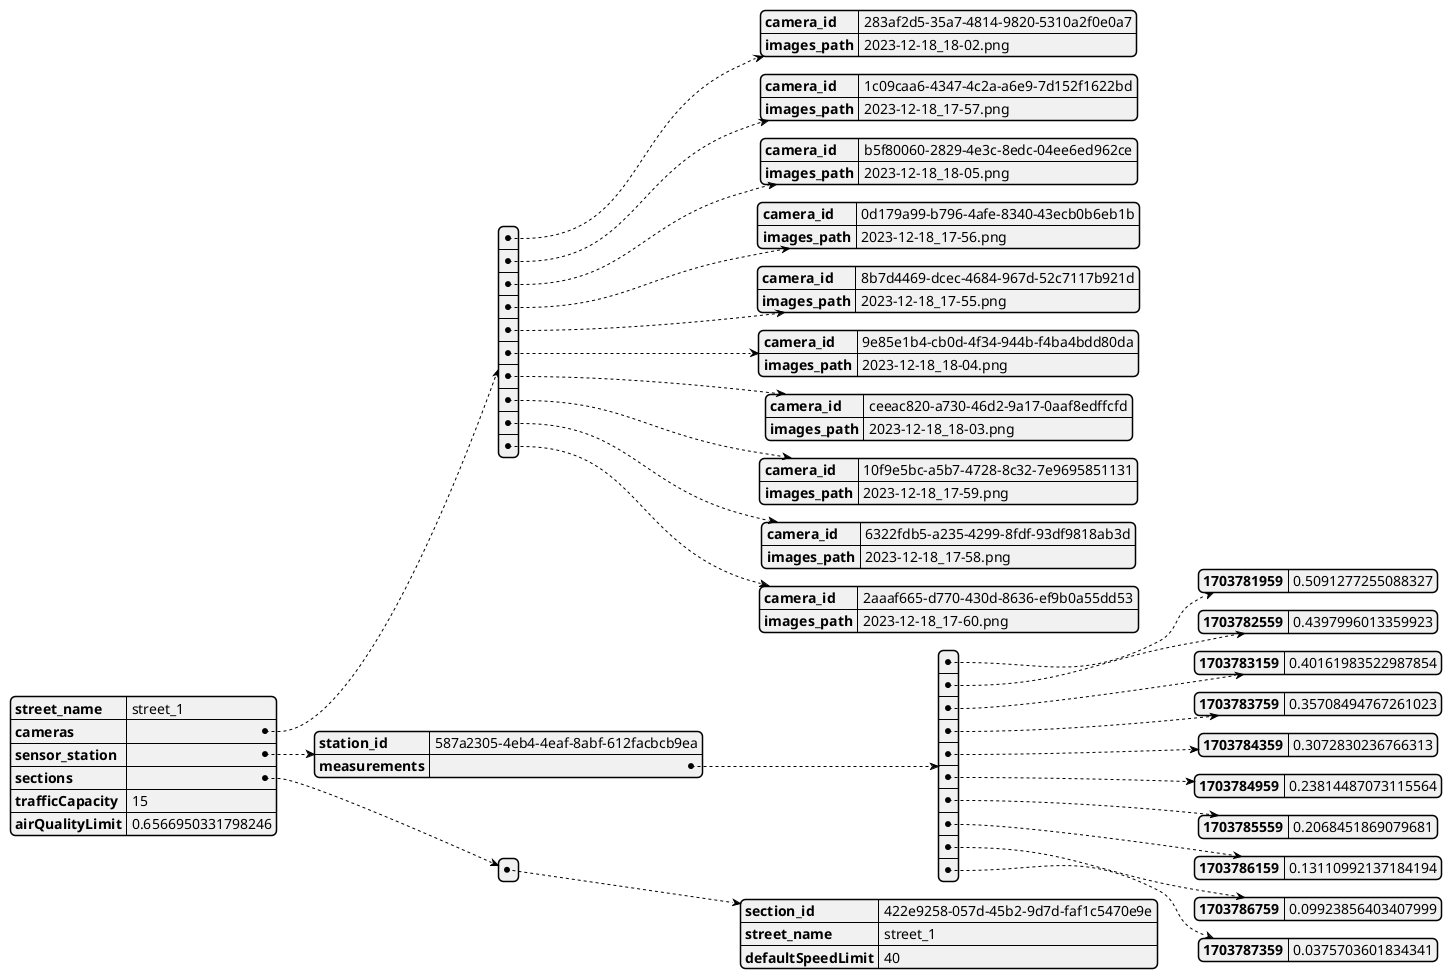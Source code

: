 @startjson
{
    "street_name": "street_1",
    "cameras": [
      {
        "camera_id": "283af2d5-35a7-4814-9820-5310a2f0e0a7",
        "images_path": "2023-12-18_18-02.png"
      },
      {
        "camera_id": "1c09caa6-4347-4c2a-a6e9-7d152f1622bd",
        "images_path": "2023-12-18_17-57.png"
      },
      {
        "camera_id": "b5f80060-2829-4e3c-8edc-04ee6ed962ce",
        "images_path": "2023-12-18_18-05.png"
      },
      {
        "camera_id": "0d179a99-b796-4afe-8340-43ecb0b6eb1b",
        "images_path": "2023-12-18_17-56.png"
      },
      {
        "camera_id": "8b7d4469-dcec-4684-967d-52c7117b921d",
        "images_path": "2023-12-18_17-55.png"
      },
      {
        "camera_id": "9e85e1b4-cb0d-4f34-944b-f4ba4bdd80da",
        "images_path": "2023-12-18_18-04.png"
      },
      {
        "camera_id": "ceeac820-a730-46d2-9a17-0aaf8edffcfd",
        "images_path": "2023-12-18_18-03.png"
      },
      {
        "camera_id": "10f9e5bc-a5b7-4728-8c32-7e9695851131",
        "images_path": "2023-12-18_17-59.png"
      },
      {
        "camera_id": "6322fdb5-a235-4299-8fdf-93df9818ab3d",
        "images_path": "2023-12-18_17-58.png"
      },
      {
        "camera_id": "2aaaf665-d770-430d-8636-ef9b0a55dd53",
        "images_path": "2023-12-18_17-60.png"
      }
    ],
    "sensor_station": {
      "station_id": "587a2305-4eb4-4eaf-8abf-612facbcb9ea",
      "measurements": [
        {
          "1703781959": 0.5091277255088327
        },
        {
          "1703782559": 0.4397996013359923
        },
        {
          "1703783159": 0.40161983522987854
        },
        {
          "1703783759": 0.35708494767261023
        },
        {
          "1703784359": 0.3072830236766313
        },
        {
          "1703784959": 0.23814487073115564
        },
        {
          "1703785559": 0.2068451869079681
        },
        {
          "1703786159": 0.13110992137184194
        },
        {
          "1703786759": 0.09923856403407999
        },
        {
          "1703787359": 0.0375703601834341
        }
      ]
    },
    "sections": [
      {
        "section_id": "422e9258-057d-45b2-9d7d-faf1c5470e9e",
        "street_name": "street_1",
        "defaultSpeedLimit": 40
      }
    ],
    "trafficCapacity": 15,
    "airQualityLimit": 0.6566950331798246
  }
@endjson
